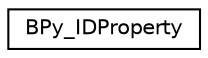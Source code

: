 digraph G
{
  edge [fontname="Helvetica",fontsize="10",labelfontname="Helvetica",labelfontsize="10"];
  node [fontname="Helvetica",fontsize="10",shape=record];
  rankdir=LR;
  Node1 [label="BPy_IDProperty",height=0.2,width=0.4,color="black", fillcolor="white", style="filled",URL="$de/dcd/structBPy__IDProperty.html"];
}
